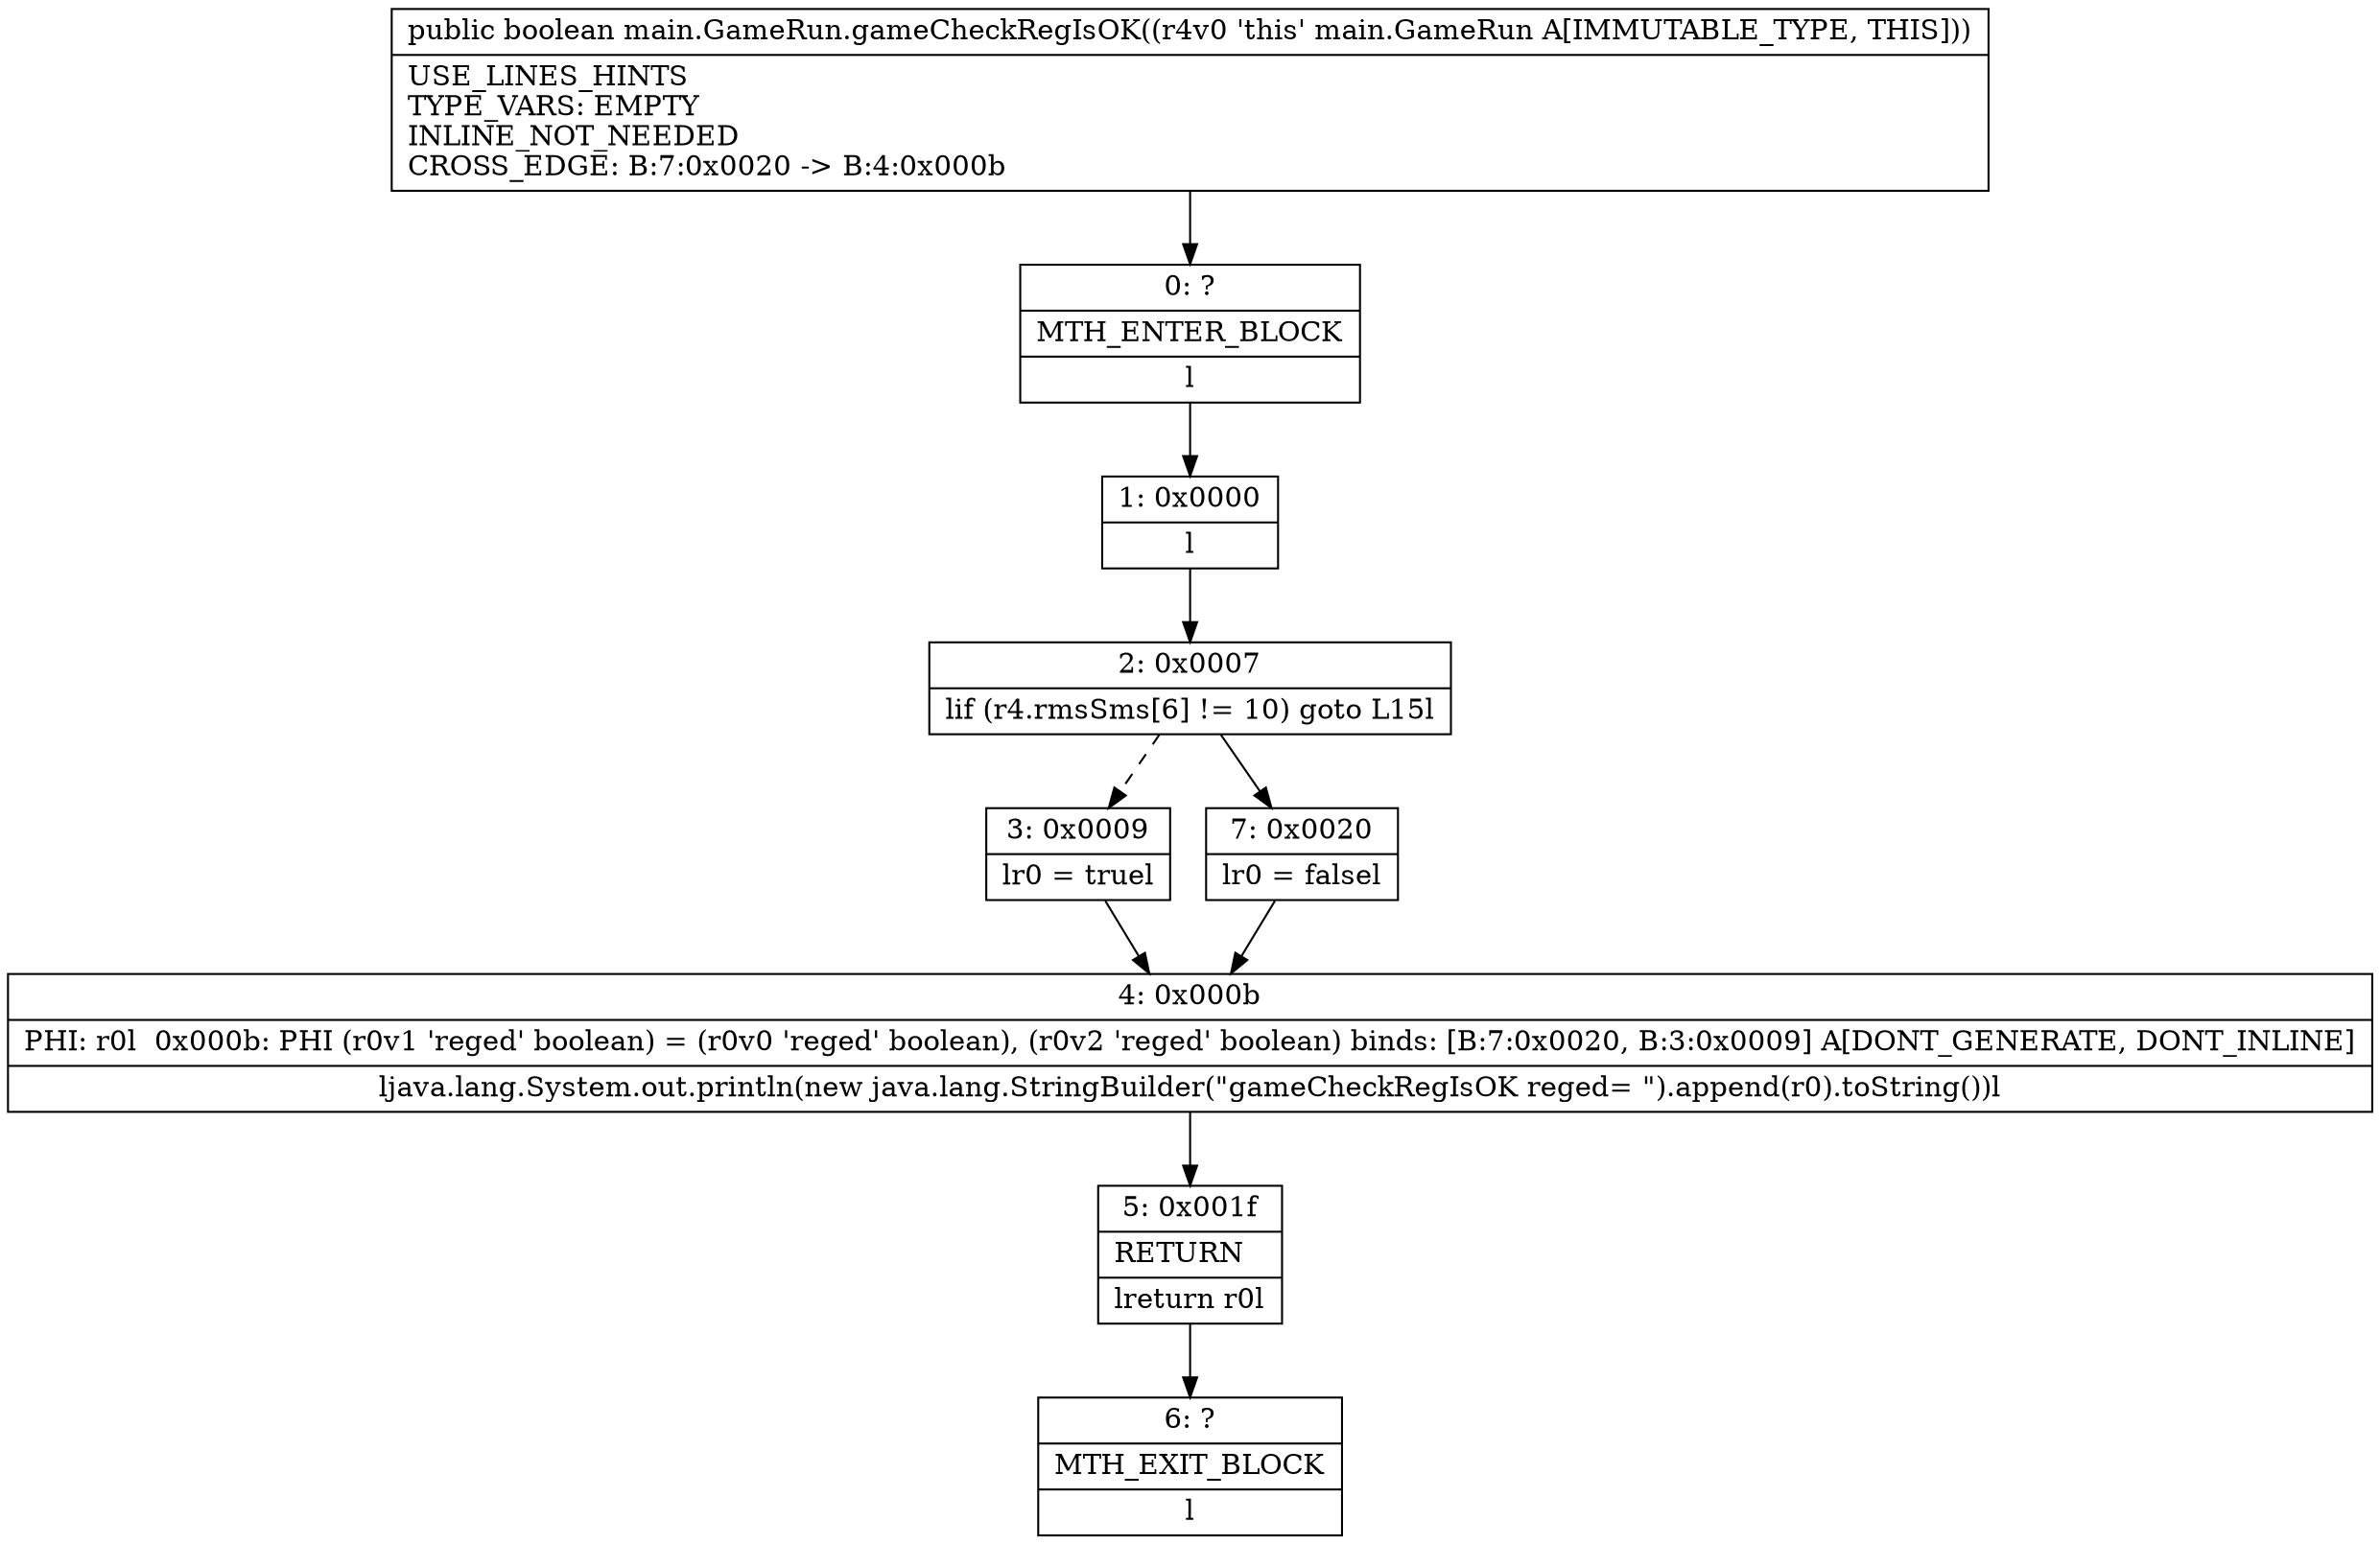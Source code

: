 digraph "CFG formain.GameRun.gameCheckRegIsOK()Z" {
Node_0 [shape=record,label="{0\:\ ?|MTH_ENTER_BLOCK\l|l}"];
Node_1 [shape=record,label="{1\:\ 0x0000|l}"];
Node_2 [shape=record,label="{2\:\ 0x0007|lif (r4.rmsSms[6] != 10) goto L15l}"];
Node_3 [shape=record,label="{3\:\ 0x0009|lr0 = truel}"];
Node_4 [shape=record,label="{4\:\ 0x000b|PHI: r0l  0x000b: PHI (r0v1 'reged' boolean) = (r0v0 'reged' boolean), (r0v2 'reged' boolean) binds: [B:7:0x0020, B:3:0x0009] A[DONT_GENERATE, DONT_INLINE]\l|ljava.lang.System.out.println(new java.lang.StringBuilder(\"gameCheckRegIsOK reged= \").append(r0).toString())l}"];
Node_5 [shape=record,label="{5\:\ 0x001f|RETURN\l|lreturn r0l}"];
Node_6 [shape=record,label="{6\:\ ?|MTH_EXIT_BLOCK\l|l}"];
Node_7 [shape=record,label="{7\:\ 0x0020|lr0 = falsel}"];
MethodNode[shape=record,label="{public boolean main.GameRun.gameCheckRegIsOK((r4v0 'this' main.GameRun A[IMMUTABLE_TYPE, THIS]))  | USE_LINES_HINTS\lTYPE_VARS: EMPTY\lINLINE_NOT_NEEDED\lCROSS_EDGE: B:7:0x0020 \-\> B:4:0x000b\l}"];
MethodNode -> Node_0;
Node_0 -> Node_1;
Node_1 -> Node_2;
Node_2 -> Node_3[style=dashed];
Node_2 -> Node_7;
Node_3 -> Node_4;
Node_4 -> Node_5;
Node_5 -> Node_6;
Node_7 -> Node_4;
}

